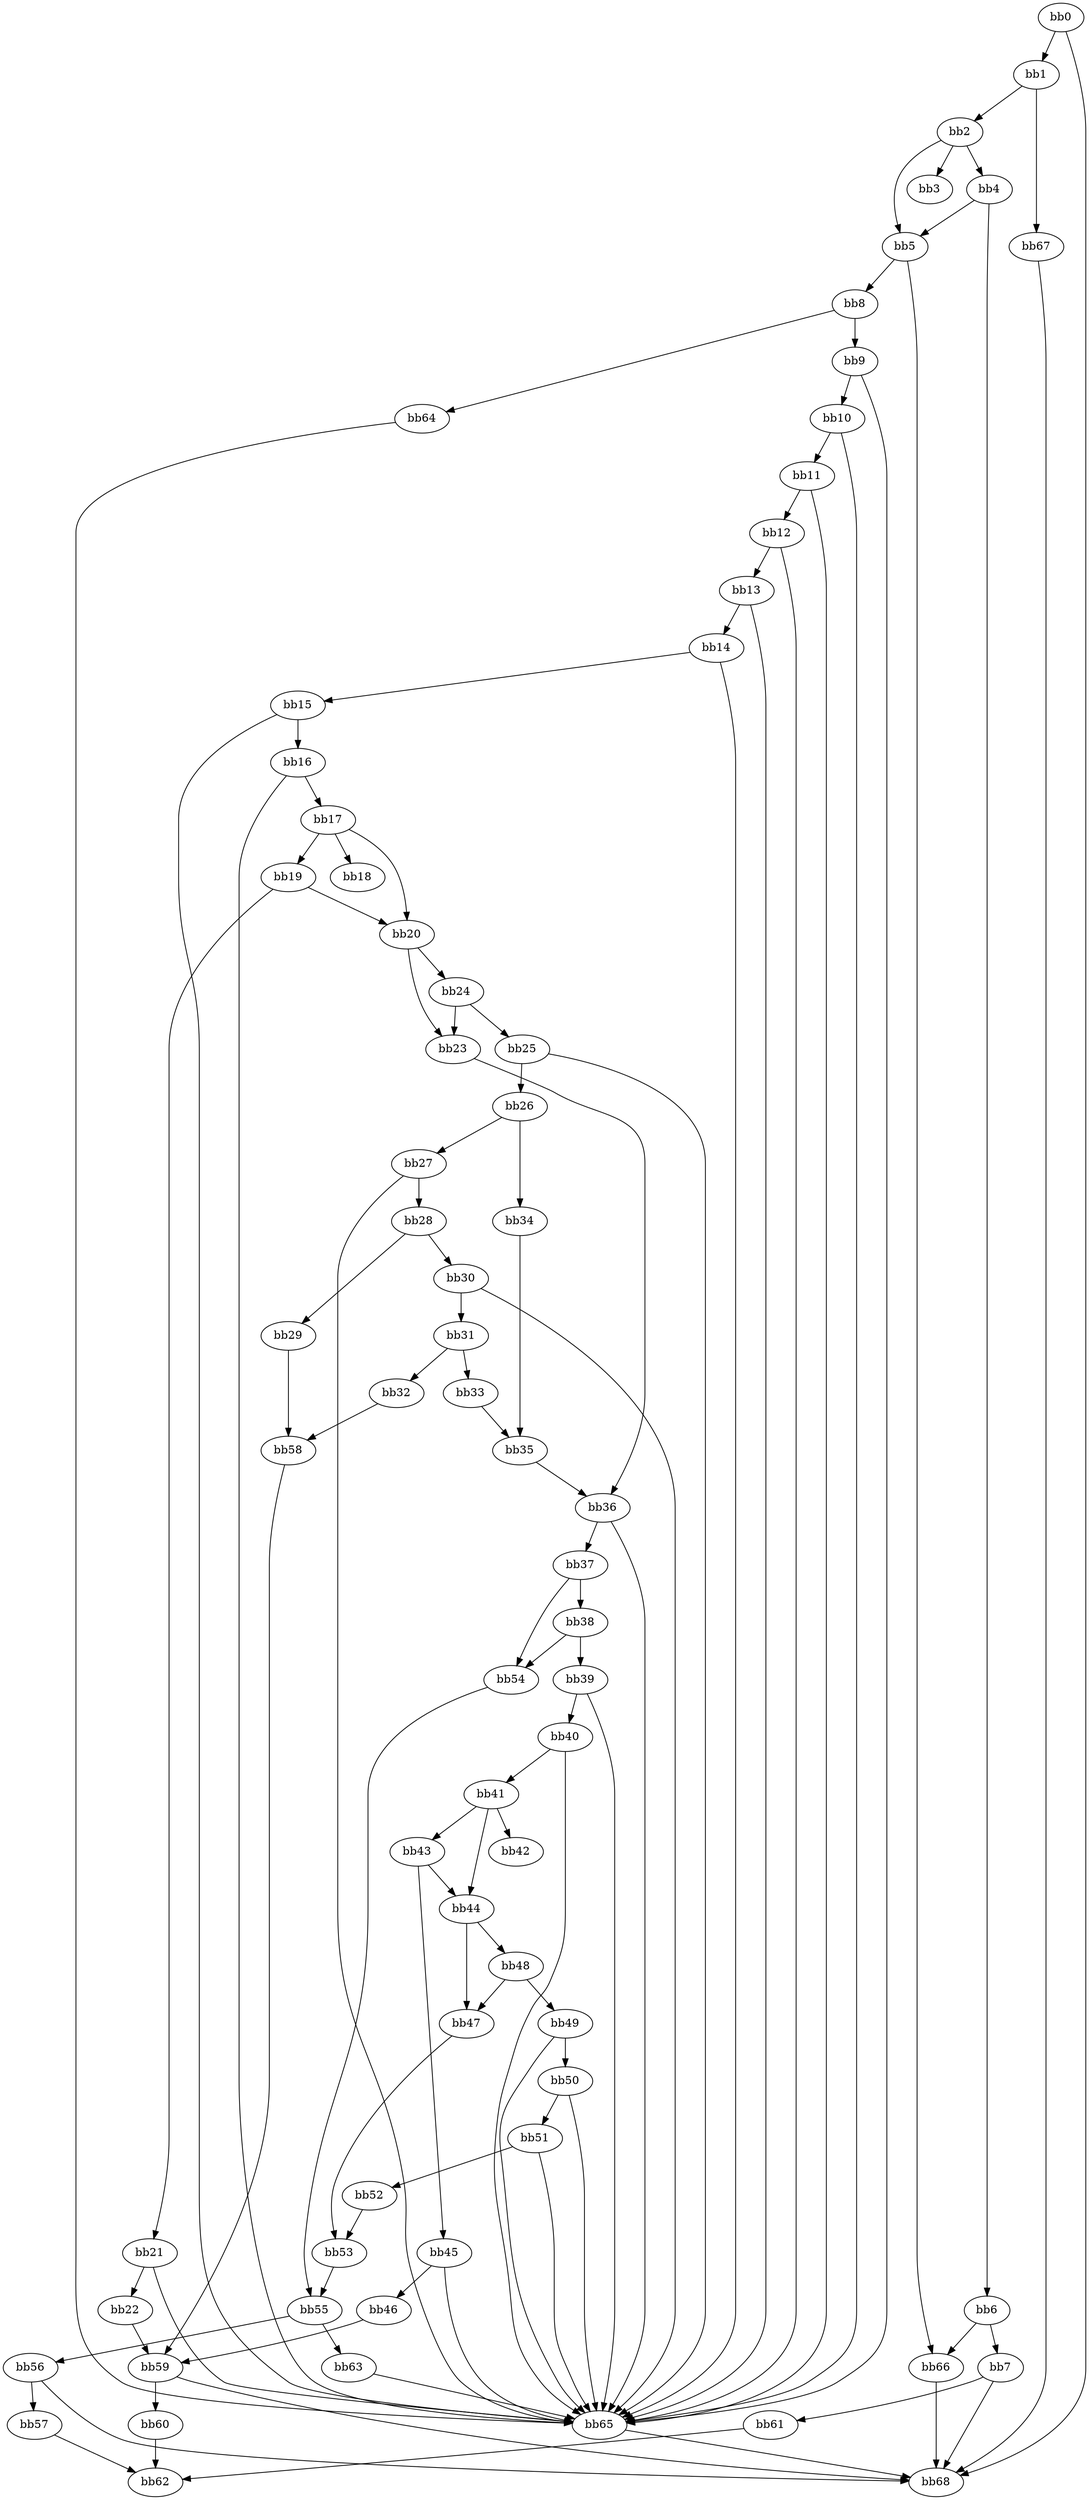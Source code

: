 digraph {
    0 [ label = "bb0\l" ]
    1 [ label = "bb1\l" ]
    2 [ label = "bb2\l" ]
    3 [ label = "bb3\l" ]
    4 [ label = "bb4\l" ]
    5 [ label = "bb5\l" ]
    6 [ label = "bb6\l" ]
    7 [ label = "bb7\l" ]
    8 [ label = "bb8\l" ]
    9 [ label = "bb9\l" ]
    10 [ label = "bb10\l" ]
    11 [ label = "bb11\l" ]
    12 [ label = "bb12\l" ]
    13 [ label = "bb13\l" ]
    14 [ label = "bb14\l" ]
    15 [ label = "bb15\l" ]
    16 [ label = "bb16\l" ]
    17 [ label = "bb17\l" ]
    18 [ label = "bb18\l" ]
    19 [ label = "bb19\l" ]
    20 [ label = "bb20\l" ]
    21 [ label = "bb21\l" ]
    22 [ label = "bb22\l" ]
    23 [ label = "bb23\l" ]
    24 [ label = "bb24\l" ]
    25 [ label = "bb25\l" ]
    26 [ label = "bb26\l" ]
    27 [ label = "bb27\l" ]
    28 [ label = "bb28\l" ]
    29 [ label = "bb29\l" ]
    30 [ label = "bb30\l" ]
    31 [ label = "bb31\l" ]
    32 [ label = "bb32\l" ]
    33 [ label = "bb33\l" ]
    34 [ label = "bb34\l" ]
    35 [ label = "bb35\l" ]
    36 [ label = "bb36\l" ]
    37 [ label = "bb37\l" ]
    38 [ label = "bb38\l" ]
    39 [ label = "bb39\l" ]
    40 [ label = "bb40\l" ]
    41 [ label = "bb41\l" ]
    42 [ label = "bb42\l" ]
    43 [ label = "bb43\l" ]
    44 [ label = "bb44\l" ]
    45 [ label = "bb45\l" ]
    46 [ label = "bb46\l" ]
    47 [ label = "bb47\l" ]
    48 [ label = "bb48\l" ]
    49 [ label = "bb49\l" ]
    50 [ label = "bb50\l" ]
    51 [ label = "bb51\l" ]
    52 [ label = "bb52\l" ]
    53 [ label = "bb53\l" ]
    54 [ label = "bb54\l" ]
    55 [ label = "bb55\l" ]
    56 [ label = "bb56\l" ]
    57 [ label = "bb57\l" ]
    58 [ label = "bb58\l" ]
    59 [ label = "bb59\l" ]
    60 [ label = "bb60\l" ]
    61 [ label = "bb61\l" ]
    62 [ label = "bb62\l" ]
    63 [ label = "bb63\l" ]
    64 [ label = "bb64\l" ]
    65 [ label = "bb65\l" ]
    66 [ label = "bb66\l" ]
    67 [ label = "bb67\l" ]
    68 [ label = "bb68\l" ]
    0 -> 1 [ ]
    0 -> 68 [ ]
    1 -> 2 [ ]
    1 -> 67 [ ]
    2 -> 3 [ ]
    2 -> 4 [ ]
    2 -> 5 [ ]
    4 -> 5 [ ]
    4 -> 6 [ ]
    5 -> 8 [ ]
    5 -> 66 [ ]
    6 -> 7 [ ]
    6 -> 66 [ ]
    7 -> 61 [ ]
    7 -> 68 [ ]
    8 -> 9 [ ]
    8 -> 64 [ ]
    9 -> 10 [ ]
    9 -> 65 [ ]
    10 -> 11 [ ]
    10 -> 65 [ ]
    11 -> 12 [ ]
    11 -> 65 [ ]
    12 -> 13 [ ]
    12 -> 65 [ ]
    13 -> 14 [ ]
    13 -> 65 [ ]
    14 -> 15 [ ]
    14 -> 65 [ ]
    15 -> 16 [ ]
    15 -> 65 [ ]
    16 -> 17 [ ]
    16 -> 65 [ ]
    17 -> 18 [ ]
    17 -> 19 [ ]
    17 -> 20 [ ]
    19 -> 20 [ ]
    19 -> 21 [ ]
    20 -> 23 [ ]
    20 -> 24 [ ]
    21 -> 22 [ ]
    21 -> 65 [ ]
    22 -> 59 [ ]
    23 -> 36 [ ]
    24 -> 23 [ ]
    24 -> 25 [ ]
    25 -> 26 [ ]
    25 -> 65 [ ]
    26 -> 27 [ ]
    26 -> 34 [ ]
    27 -> 28 [ ]
    27 -> 65 [ ]
    28 -> 29 [ ]
    28 -> 30 [ ]
    29 -> 58 [ ]
    30 -> 31 [ ]
    30 -> 65 [ ]
    31 -> 32 [ ]
    31 -> 33 [ ]
    32 -> 58 [ ]
    33 -> 35 [ ]
    34 -> 35 [ ]
    35 -> 36 [ ]
    36 -> 37 [ ]
    36 -> 65 [ ]
    37 -> 38 [ ]
    37 -> 54 [ ]
    38 -> 39 [ ]
    38 -> 54 [ ]
    39 -> 40 [ ]
    39 -> 65 [ ]
    40 -> 41 [ ]
    40 -> 65 [ ]
    41 -> 42 [ ]
    41 -> 43 [ ]
    41 -> 44 [ ]
    43 -> 44 [ ]
    43 -> 45 [ ]
    44 -> 47 [ ]
    44 -> 48 [ ]
    45 -> 46 [ ]
    45 -> 65 [ ]
    46 -> 59 [ ]
    47 -> 53 [ ]
    48 -> 47 [ ]
    48 -> 49 [ ]
    49 -> 50 [ ]
    49 -> 65 [ ]
    50 -> 51 [ ]
    50 -> 65 [ ]
    51 -> 52 [ ]
    51 -> 65 [ ]
    52 -> 53 [ ]
    53 -> 55 [ ]
    54 -> 55 [ ]
    55 -> 56 [ ]
    55 -> 63 [ ]
    56 -> 57 [ ]
    56 -> 68 [ ]
    57 -> 62 [ ]
    58 -> 59 [ ]
    59 -> 60 [ ]
    59 -> 68 [ ]
    60 -> 62 [ ]
    61 -> 62 [ ]
    63 -> 65 [ ]
    64 -> 65 [ ]
    65 -> 68 [ ]
    66 -> 68 [ ]
    67 -> 68 [ ]
}


